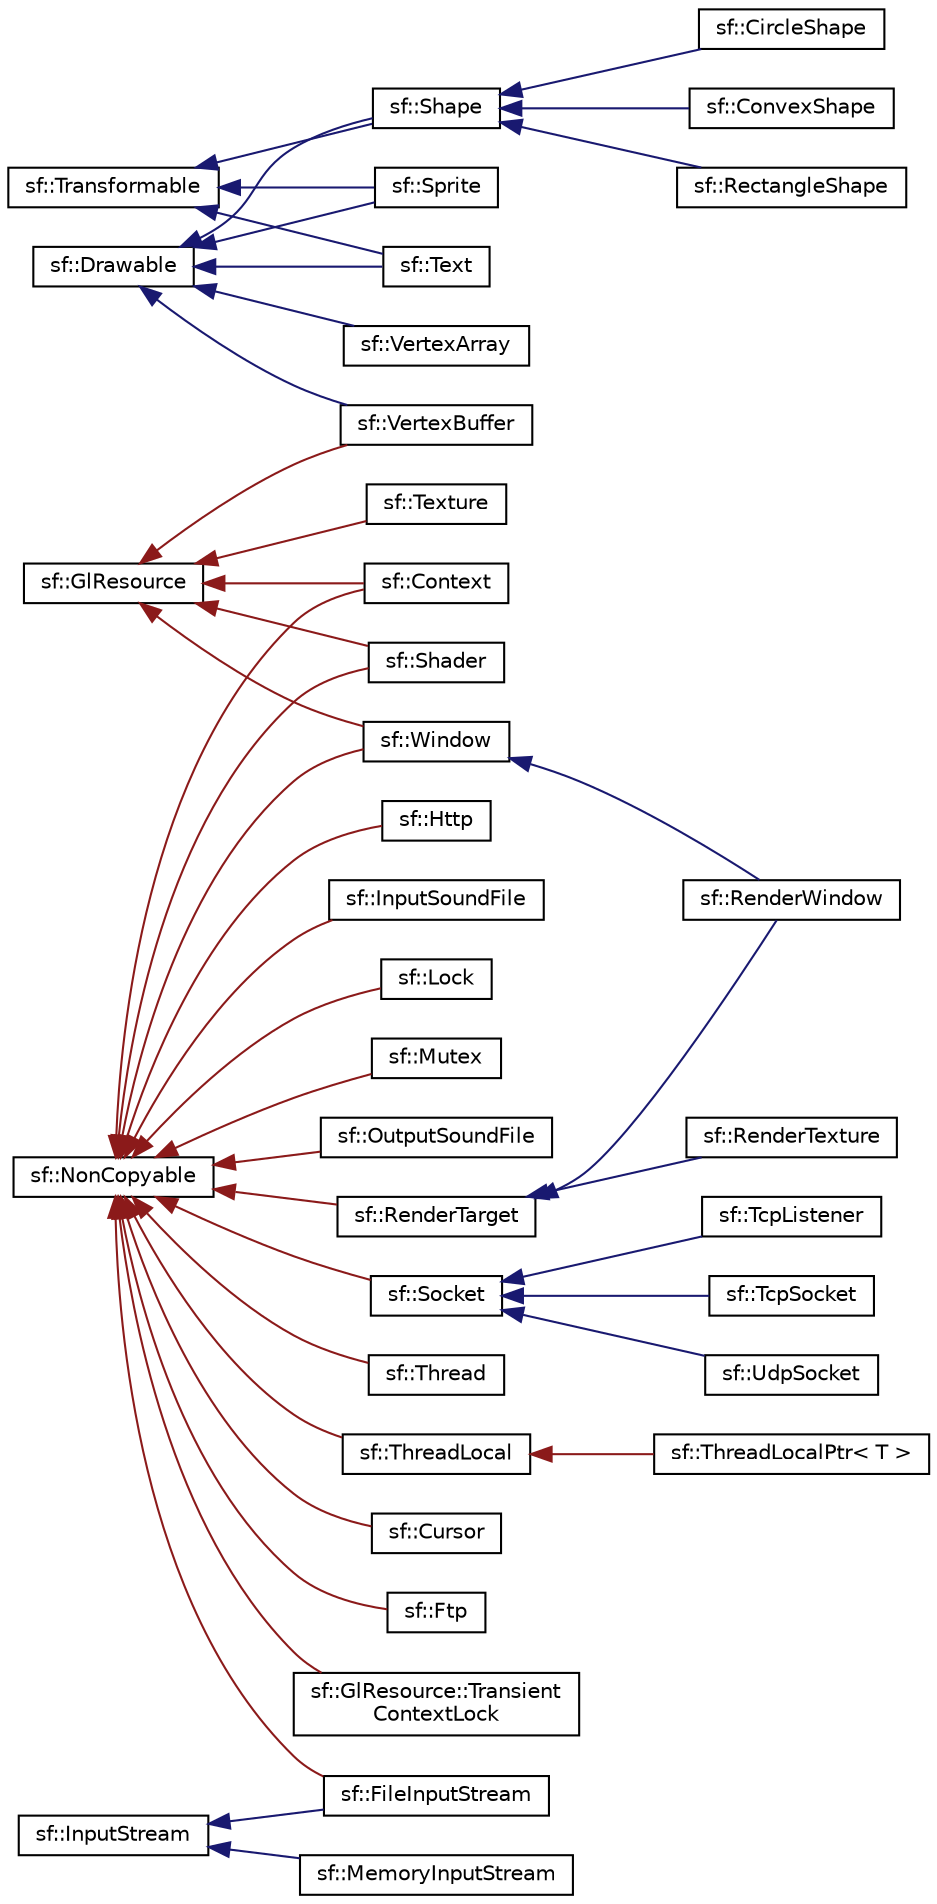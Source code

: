digraph "Graphical Class Hierarchy"
{
 // LATEX_PDF_SIZE
  edge [fontname="Helvetica",fontsize="10",labelfontname="Helvetica",labelfontsize="10"];
  node [fontname="Helvetica",fontsize="10",shape=record];
  rankdir="LR";
  Node171 [label="sf::Drawable",height=0.2,width=0.4,color="black", fillcolor="white", style="filled",URL="$classsf_1_1Drawable.html",tooltip="Abstract base class for objects that can be drawn to a render target."];
  Node171 -> Node1 [dir="back",color="midnightblue",fontsize="10",style="solid",fontname="Helvetica"];
  Node1 [label="sf::Shape",height=0.2,width=0.4,color="black", fillcolor="white", style="filled",URL="$classsf_1_1Shape.html",tooltip="Base class for textured shapes with outline."];
  Node1 -> Node2 [dir="back",color="midnightblue",fontsize="10",style="solid",fontname="Helvetica"];
  Node2 [label="sf::CircleShape",height=0.2,width=0.4,color="black", fillcolor="white", style="filled",URL="$classsf_1_1CircleShape.html",tooltip="Specialized shape representing a circle."];
  Node1 -> Node3 [dir="back",color="midnightblue",fontsize="10",style="solid",fontname="Helvetica"];
  Node3 [label="sf::ConvexShape",height=0.2,width=0.4,color="black", fillcolor="white", style="filled",URL="$classsf_1_1ConvexShape.html",tooltip="Specialized shape representing a convex polygon."];
  Node1 -> Node4 [dir="back",color="midnightblue",fontsize="10",style="solid",fontname="Helvetica"];
  Node4 [label="sf::RectangleShape",height=0.2,width=0.4,color="black", fillcolor="white", style="filled",URL="$classsf_1_1RectangleShape.html",tooltip="Specialized shape representing a rectangle."];
  Node171 -> Node5 [dir="back",color="midnightblue",fontsize="10",style="solid",fontname="Helvetica"];
  Node5 [label="sf::Sprite",height=0.2,width=0.4,color="black", fillcolor="white", style="filled",URL="$classsf_1_1Sprite.html",tooltip="Drawable representation of a texture, with its own transformations, color, etc."];
  Node171 -> Node6 [dir="back",color="midnightblue",fontsize="10",style="solid",fontname="Helvetica"];
  Node6 [label="sf::Text",height=0.2,width=0.4,color="black", fillcolor="white", style="filled",URL="$classsf_1_1Text.html",tooltip="Graphical text that can be drawn to a render target."];
  Node171 -> Node172 [dir="back",color="midnightblue",fontsize="10",style="solid",fontname="Helvetica"];
  Node172 [label="sf::VertexArray",height=0.2,width=0.4,color="black", fillcolor="white", style="filled",URL="$classsf_1_1VertexArray.html",tooltip="Define a set of one or more 2D primitives."];
  Node171 -> Node149 [dir="back",color="midnightblue",fontsize="10",style="solid",fontname="Helvetica"];
  Node149 [label="sf::VertexBuffer",height=0.2,width=0.4,color="black", fillcolor="white", style="filled",URL="$classsf_1_1VertexBuffer.html",tooltip="Vertex buffer storage for one or more 2D primitives."];
  Node147 [label="sf::GlResource",height=0.2,width=0.4,color="black", fillcolor="white", style="filled",URL="$classsf_1_1GlResource.html",tooltip="Base class for classes that require an OpenGL context."];
  Node147 -> Node91 [dir="back",color="firebrick4",fontsize="10",style="solid",fontname="Helvetica"];
  Node91 [label="sf::Context",height=0.2,width=0.4,color="black", fillcolor="white", style="filled",URL="$classsf_1_1Context.html",tooltip="Class holding a valid drawing context."];
  Node147 -> Node104 [dir="back",color="firebrick4",fontsize="10",style="solid",fontname="Helvetica"];
  Node104 [label="sf::Shader",height=0.2,width=0.4,color="black", fillcolor="white", style="filled",URL="$classsf_1_1Shader.html",tooltip="Shader class (vertex, geometry and fragment)"];
  Node147 -> Node148 [dir="back",color="firebrick4",fontsize="10",style="solid",fontname="Helvetica"];
  Node148 [label="sf::Texture",height=0.2,width=0.4,color="black", fillcolor="white", style="filled",URL="$classsf_1_1Texture.html",tooltip="Image living on the graphics card that can be used for drawing."];
  Node147 -> Node149 [dir="back",color="firebrick4",fontsize="10",style="solid",fontname="Helvetica"];
  Node147 -> Node112 [dir="back",color="firebrick4",fontsize="10",style="solid",fontname="Helvetica"];
  Node112 [label="sf::Window",height=0.2,width=0.4,color="black", fillcolor="white", style="filled",URL="$classsf_1_1Window.html",tooltip="Window that serves as a target for OpenGL rendering."];
  Node112 -> Node103 [dir="back",color="midnightblue",fontsize="10",style="solid",fontname="Helvetica"];
  Node103 [label="sf::RenderWindow",height=0.2,width=0.4,color="black", fillcolor="white", style="filled",URL="$classsf_1_1RenderWindow.html",tooltip="Window that can serve as a target for 2D drawing."];
  Node135 [label="sf::InputStream",height=0.2,width=0.4,color="black", fillcolor="white", style="filled",URL="$classsf_1_1InputStream.html",tooltip="Abstract class for custom file input streams."];
  Node135 -> Node93 [dir="back",color="midnightblue",fontsize="10",style="solid",fontname="Helvetica"];
  Node93 [label="sf::FileInputStream",height=0.2,width=0.4,color="black", fillcolor="white", style="filled",URL="$classsf_1_1FileInputStream.html",tooltip="Implementation of input stream based on a file."];
  Node135 -> Node136 [dir="back",color="midnightblue",fontsize="10",style="solid",fontname="Helvetica"];
  Node136 [label="sf::MemoryInputStream",height=0.2,width=0.4,color="black", fillcolor="white", style="filled",URL="$classsf_1_1MemoryInputStream.html",tooltip="Implementation of input stream based on a memory chunk."];
  Node90 [label="sf::NonCopyable",height=0.2,width=0.4,color="black", fillcolor="white", style="filled",URL="$classsf_1_1NonCopyable.html",tooltip="Utility class that makes any derived class non-copyable."];
  Node90 -> Node91 [dir="back",color="firebrick4",fontsize="10",style="solid",fontname="Helvetica"];
  Node90 -> Node92 [dir="back",color="firebrick4",fontsize="10",style="solid",fontname="Helvetica"];
  Node92 [label="sf::Cursor",height=0.2,width=0.4,color="black", fillcolor="white", style="filled",URL="$classsf_1_1Cursor.html",tooltip="Cursor defines the appearance of a system cursor."];
  Node90 -> Node93 [dir="back",color="firebrick4",fontsize="10",style="solid",fontname="Helvetica"];
  Node90 -> Node94 [dir="back",color="firebrick4",fontsize="10",style="solid",fontname="Helvetica"];
  Node94 [label="sf::Ftp",height=0.2,width=0.4,color="black", fillcolor="white", style="filled",URL="$classsf_1_1Ftp.html",tooltip="A FTP client."];
  Node90 -> Node95 [dir="back",color="firebrick4",fontsize="10",style="solid",fontname="Helvetica"];
  Node95 [label="sf::GlResource::Transient\lContextLock",height=0.2,width=0.4,color="black", fillcolor="white", style="filled",URL="$classsf_1_1GlResource_1_1TransientContextLock.html",tooltip="RAII helper class to temporarily lock an available context for use."];
  Node90 -> Node96 [dir="back",color="firebrick4",fontsize="10",style="solid",fontname="Helvetica"];
  Node96 [label="sf::Http",height=0.2,width=0.4,color="black", fillcolor="white", style="filled",URL="$classsf_1_1Http.html",tooltip="A HTTP client."];
  Node90 -> Node97 [dir="back",color="firebrick4",fontsize="10",style="solid",fontname="Helvetica"];
  Node97 [label="sf::InputSoundFile",height=0.2,width=0.4,color="black", fillcolor="white", style="filled",URL="$classsf_1_1InputSoundFile.html",tooltip="Provide read access to sound files."];
  Node90 -> Node98 [dir="back",color="firebrick4",fontsize="10",style="solid",fontname="Helvetica"];
  Node98 [label="sf::Lock",height=0.2,width=0.4,color="black", fillcolor="white", style="filled",URL="$classsf_1_1Lock.html",tooltip="Automatic wrapper for locking and unlocking mutexes."];
  Node90 -> Node99 [dir="back",color="firebrick4",fontsize="10",style="solid",fontname="Helvetica"];
  Node99 [label="sf::Mutex",height=0.2,width=0.4,color="black", fillcolor="white", style="filled",URL="$classsf_1_1Mutex.html",tooltip="Blocks concurrent access to shared resources from multiple threads."];
  Node90 -> Node100 [dir="back",color="firebrick4",fontsize="10",style="solid",fontname="Helvetica"];
  Node100 [label="sf::OutputSoundFile",height=0.2,width=0.4,color="black", fillcolor="white", style="filled",URL="$classsf_1_1OutputSoundFile.html",tooltip="Provide write access to sound files."];
  Node90 -> Node101 [dir="back",color="firebrick4",fontsize="10",style="solid",fontname="Helvetica"];
  Node101 [label="sf::RenderTarget",height=0.2,width=0.4,color="black", fillcolor="white", style="filled",URL="$classsf_1_1RenderTarget.html",tooltip="Base class for all render targets (window, texture, ...)"];
  Node101 -> Node102 [dir="back",color="midnightblue",fontsize="10",style="solid",fontname="Helvetica"];
  Node102 [label="sf::RenderTexture",height=0.2,width=0.4,color="black", fillcolor="white", style="filled",URL="$classsf_1_1RenderTexture.html",tooltip="Target for off-screen 2D rendering into a texture."];
  Node101 -> Node103 [dir="back",color="midnightblue",fontsize="10",style="solid",fontname="Helvetica"];
  Node90 -> Node104 [dir="back",color="firebrick4",fontsize="10",style="solid",fontname="Helvetica"];
  Node90 -> Node105 [dir="back",color="firebrick4",fontsize="10",style="solid",fontname="Helvetica"];
  Node105 [label="sf::Socket",height=0.2,width=0.4,color="black", fillcolor="white", style="filled",URL="$classsf_1_1Socket.html",tooltip="Base class for all the socket types."];
  Node105 -> Node106 [dir="back",color="midnightblue",fontsize="10",style="solid",fontname="Helvetica"];
  Node106 [label="sf::TcpListener",height=0.2,width=0.4,color="black", fillcolor="white", style="filled",URL="$classsf_1_1TcpListener.html",tooltip="Socket that listens to new TCP connections."];
  Node105 -> Node107 [dir="back",color="midnightblue",fontsize="10",style="solid",fontname="Helvetica"];
  Node107 [label="sf::TcpSocket",height=0.2,width=0.4,color="black", fillcolor="white", style="filled",URL="$classsf_1_1TcpSocket.html",tooltip="Specialized socket using the TCP protocol."];
  Node105 -> Node108 [dir="back",color="midnightblue",fontsize="10",style="solid",fontname="Helvetica"];
  Node108 [label="sf::UdpSocket",height=0.2,width=0.4,color="black", fillcolor="white", style="filled",URL="$classsf_1_1UdpSocket.html",tooltip="Specialized socket using the UDP protocol."];
  Node90 -> Node109 [dir="back",color="firebrick4",fontsize="10",style="solid",fontname="Helvetica"];
  Node109 [label="sf::Thread",height=0.2,width=0.4,color="black", fillcolor="white", style="filled",URL="$classsf_1_1Thread.html",tooltip="Utility class to manipulate threads."];
  Node90 -> Node110 [dir="back",color="firebrick4",fontsize="10",style="solid",fontname="Helvetica"];
  Node110 [label="sf::ThreadLocal",height=0.2,width=0.4,color="black", fillcolor="white", style="filled",URL="$classsf_1_1ThreadLocal.html",tooltip="Defines variables with thread-local storage."];
  Node110 -> Node111 [dir="back",color="firebrick4",fontsize="10",style="solid",fontname="Helvetica"];
  Node111 [label="sf::ThreadLocalPtr\< T \>",height=0.2,width=0.4,color="black", fillcolor="white", style="filled",URL="$classsf_1_1ThreadLocalPtr.html",tooltip="Pointer to a thread-local variable."];
  Node90 -> Node112 [dir="back",color="firebrick4",fontsize="10",style="solid",fontname="Helvetica"];
  Node0 [label="sf::Transformable",height=0.2,width=0.4,color="black", fillcolor="white", style="filled",URL="$classsf_1_1Transformable.html",tooltip="Decomposed transform defined by a position, a rotation and a scale."];
  Node0 -> Node1 [dir="back",color="midnightblue",fontsize="10",style="solid",fontname="Helvetica"];
  Node0 -> Node5 [dir="back",color="midnightblue",fontsize="10",style="solid",fontname="Helvetica"];
  Node0 -> Node6 [dir="back",color="midnightblue",fontsize="10",style="solid",fontname="Helvetica"];
}
